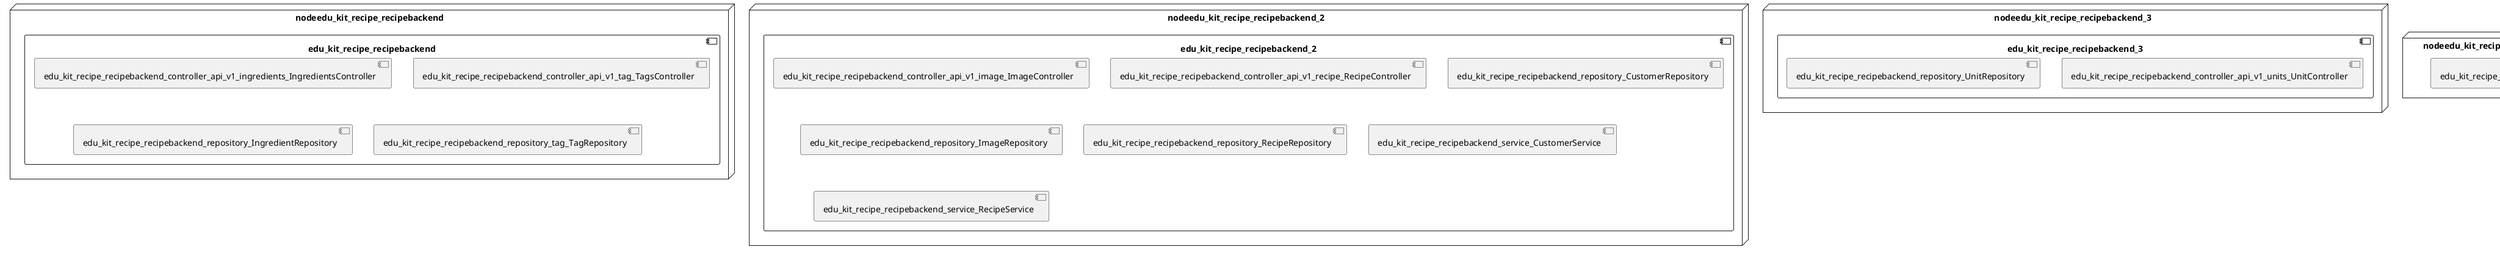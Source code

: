 @startuml
skinparam fixCircleLabelOverlapping true
skinparam componentStyle uml2
node nodeedu_kit_recipe_recipebackend {
component edu_kit_recipe_recipebackend {
[edu_kit_recipe_recipebackend_controller_api_v1_ingredients_IngredientsController] [[kit-recipe-app-recipebackendnew.system#_FLIzAjf2Ee-5JeRBg1Aflw]]
[edu_kit_recipe_recipebackend_controller_api_v1_tag_TagsController] [[kit-recipe-app-recipebackendnew.system#_FLIzAjf2Ee-5JeRBg1Aflw]]
[edu_kit_recipe_recipebackend_repository_IngredientRepository] [[kit-recipe-app-recipebackendnew.system#_FLIzAjf2Ee-5JeRBg1Aflw]]
[edu_kit_recipe_recipebackend_repository_tag_TagRepository] [[kit-recipe-app-recipebackendnew.system#_FLIzAjf2Ee-5JeRBg1Aflw]]
}
}
node nodeedu_kit_recipe_recipebackend_2 {
component edu_kit_recipe_recipebackend_2 {
[edu_kit_recipe_recipebackend_controller_api_v1_image_ImageController] [[kit-recipe-app-recipebackendnew.system#_FLIzAjf2Ee-5JeRBg1Aflw]]
[edu_kit_recipe_recipebackend_controller_api_v1_recipe_RecipeController] [[kit-recipe-app-recipebackendnew.system#_FLIzAjf2Ee-5JeRBg1Aflw]]
[edu_kit_recipe_recipebackend_repository_CustomerRepository] [[kit-recipe-app-recipebackendnew.system#_FLIzAjf2Ee-5JeRBg1Aflw]]
[edu_kit_recipe_recipebackend_repository_ImageRepository] [[kit-recipe-app-recipebackendnew.system#_FLIzAjf2Ee-5JeRBg1Aflw]]
[edu_kit_recipe_recipebackend_repository_RecipeRepository] [[kit-recipe-app-recipebackendnew.system#_FLIzAjf2Ee-5JeRBg1Aflw]]
[edu_kit_recipe_recipebackend_service_CustomerService] [[kit-recipe-app-recipebackendnew.system#_FLIzAjf2Ee-5JeRBg1Aflw]]
[edu_kit_recipe_recipebackend_service_RecipeService] [[kit-recipe-app-recipebackendnew.system#_FLIzAjf2Ee-5JeRBg1Aflw]]
}
}
node nodeedu_kit_recipe_recipebackend_3 {
component edu_kit_recipe_recipebackend_3 {
[edu_kit_recipe_recipebackend_controller_api_v1_units_UnitController] [[kit-recipe-app-recipebackendnew.system#_FLIzAjf2Ee-5JeRBg1Aflw]]
[edu_kit_recipe_recipebackend_repository_UnitRepository] [[kit-recipe-app-recipebackendnew.system#_FLIzAjf2Ee-5JeRBg1Aflw]]
}
}
node nodeedu_kit_recipe_recipebackend_controller_BaseController {
[edu_kit_recipe_recipebackend_controller_BaseController] [[kit-recipe-app-recipebackendnew.system#_FLIzAjf2Ee-5JeRBg1Aflw]]
}
node nodeedu_kit_recipe_recipebackend_controller_api_v1_user_CustomerController {
[edu_kit_recipe_recipebackend_controller_api_v1_user_CustomerController] [[kit-recipe-app-recipebackendnew.system#_FLIzAjf2Ee-5JeRBg1Aflw]]
}
node nodeedu_kit_recipe_recipebackend_controller_exception_ExceptionController {
[edu_kit_recipe_recipebackend_controller_exception_ExceptionController] [[kit-recipe-app-recipebackendnew.system#_FLIzAjf2Ee-5JeRBg1Aflw]]
}

@enduml
